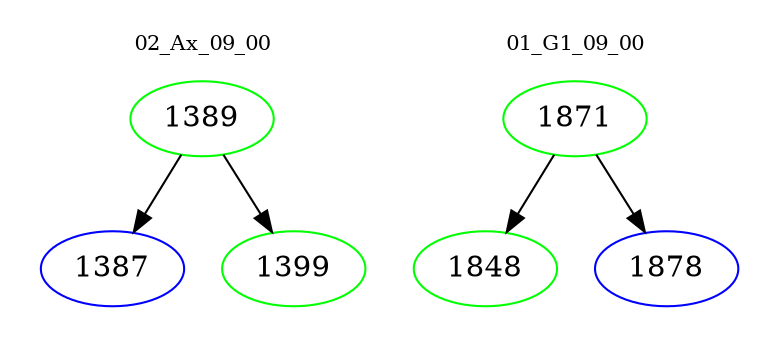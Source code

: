 digraph{
subgraph cluster_0 {
color = white
label = "02_Ax_09_00";
fontsize=10;
T0_1389 [label="1389", color="green"]
T0_1389 -> T0_1387 [color="black"]
T0_1387 [label="1387", color="blue"]
T0_1389 -> T0_1399 [color="black"]
T0_1399 [label="1399", color="green"]
}
subgraph cluster_1 {
color = white
label = "01_G1_09_00";
fontsize=10;
T1_1871 [label="1871", color="green"]
T1_1871 -> T1_1848 [color="black"]
T1_1848 [label="1848", color="green"]
T1_1871 -> T1_1878 [color="black"]
T1_1878 [label="1878", color="blue"]
}
}
